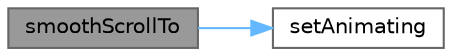 digraph "smoothScrollTo"
{
 // LATEX_PDF_SIZE
  bgcolor="transparent";
  edge [fontname=Helvetica,fontsize=10,labelfontname=Helvetica,labelfontsize=10];
  node [fontname=Helvetica,fontsize=10,shape=box,height=0.2,width=0.4];
  rankdir="LR";
  Node1 [id="Node000001",label="smoothScrollTo",height=0.2,width=0.4,color="gray40", fillcolor="grey60", style="filled", fontcolor="black",tooltip="平滑滚动到指定位置"];
  Node1 -> Node2 [id="edge1_Node000001_Node000002",color="steelblue1",style="solid",tooltip=" "];
  Node2 [id="Node000002",label="setAnimating",height=0.2,width=0.4,color="grey40", fillcolor="white", style="filled",URL="$class_my_scroll_area.html#a3326ecf53695a34cfe929674811c486c",tooltip="设置动画状态"];
}
